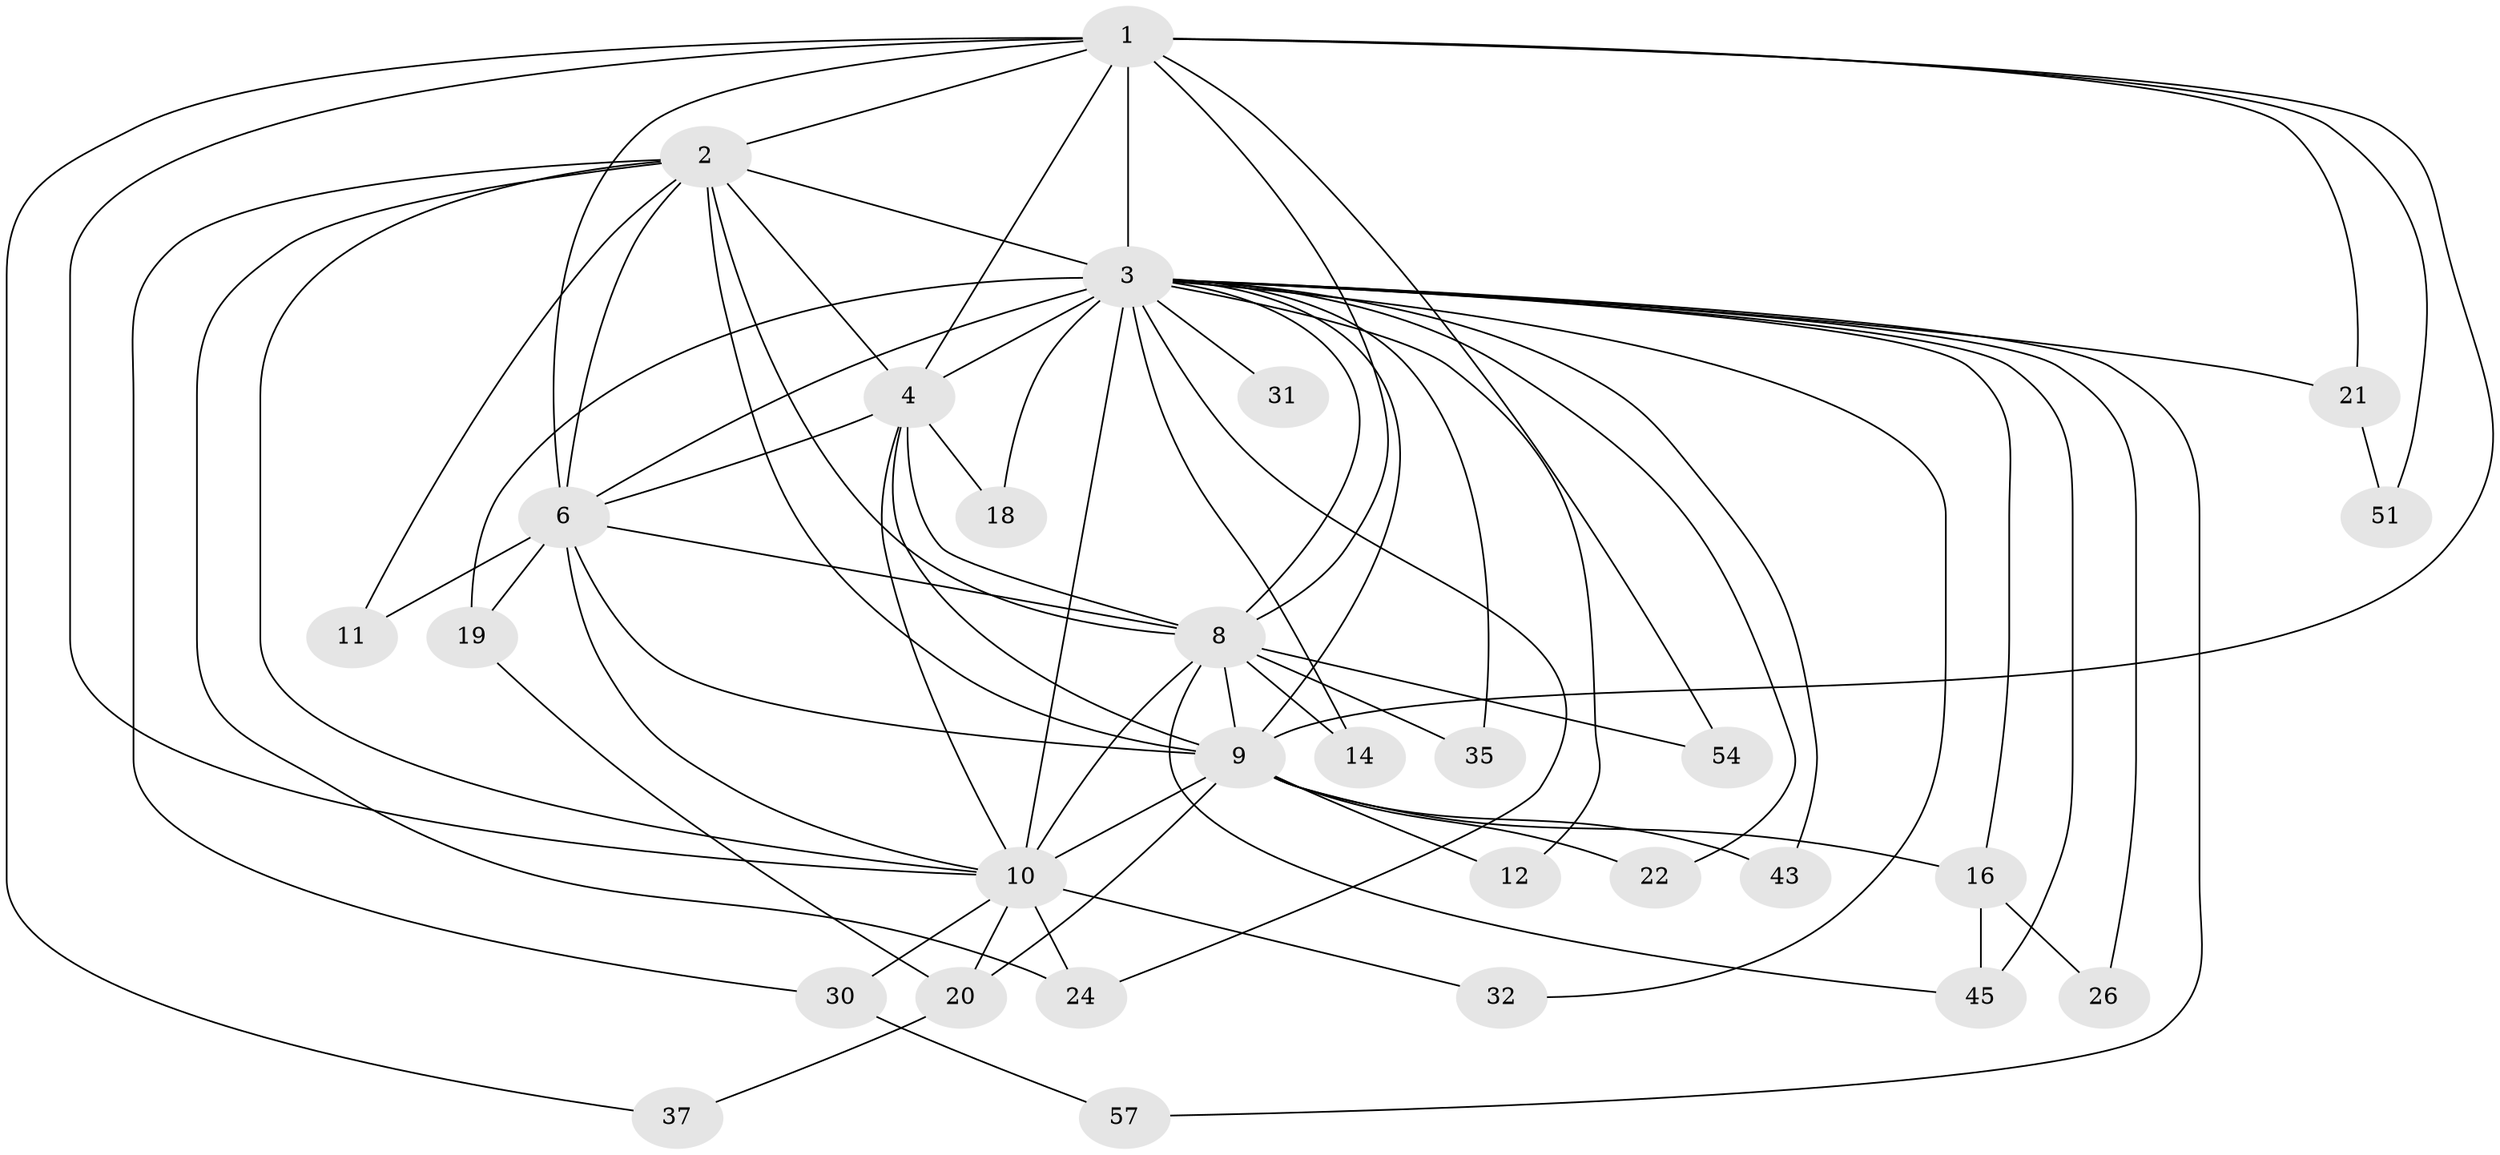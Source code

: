 // original degree distribution, {15: 0.034482758620689655, 14: 0.017241379310344827, 20: 0.017241379310344827, 21: 0.017241379310344827, 13: 0.017241379310344827, 19: 0.034482758620689655, 16: 0.017241379310344827, 17: 0.017241379310344827, 2: 0.603448275862069, 4: 0.06896551724137931, 3: 0.15517241379310345}
// Generated by graph-tools (version 1.1) at 2025/17/03/04/25 18:17:51]
// undirected, 29 vertices, 72 edges
graph export_dot {
graph [start="1"]
  node [color=gray90,style=filled];
  1;
  2 [super="+39+15+38"];
  3 [super="+23+5"];
  4 [super="+49+50+42+27+28+44+34"];
  6;
  8 [super="+25+17"];
  9;
  10;
  11;
  12;
  14;
  16;
  18;
  19;
  20 [super="+36"];
  21;
  22;
  24;
  26;
  30;
  31;
  32;
  35;
  37;
  43;
  45 [super="+58"];
  51;
  54;
  57;
  1 -- 2;
  1 -- 3 [weight=3];
  1 -- 4 [weight=3];
  1 -- 6;
  1 -- 8;
  1 -- 9;
  1 -- 10;
  1 -- 21;
  1 -- 37;
  1 -- 51;
  1 -- 54;
  2 -- 3 [weight=3];
  2 -- 4 [weight=3];
  2 -- 6 [weight=2];
  2 -- 8;
  2 -- 9 [weight=2];
  2 -- 10;
  2 -- 11;
  2 -- 30;
  2 -- 24;
  3 -- 4 [weight=6];
  3 -- 6 [weight=4];
  3 -- 8 [weight=4];
  3 -- 9 [weight=7];
  3 -- 10 [weight=4];
  3 -- 14;
  3 -- 18 [weight=2];
  3 -- 32;
  3 -- 43;
  3 -- 12;
  3 -- 16;
  3 -- 19 [weight=2];
  3 -- 21;
  3 -- 22;
  3 -- 24;
  3 -- 26;
  3 -- 31;
  3 -- 35;
  3 -- 45;
  3 -- 57;
  4 -- 6;
  4 -- 8;
  4 -- 9;
  4 -- 10 [weight=2];
  4 -- 18 [weight=2];
  6 -- 8;
  6 -- 9;
  6 -- 10;
  6 -- 11;
  6 -- 19;
  8 -- 9;
  8 -- 10 [weight=3];
  8 -- 14;
  8 -- 35;
  8 -- 45;
  8 -- 54;
  9 -- 10;
  9 -- 12;
  9 -- 16;
  9 -- 22;
  9 -- 43;
  9 -- 20;
  10 -- 20;
  10 -- 24;
  10 -- 30;
  10 -- 32;
  16 -- 26;
  16 -- 45;
  19 -- 20;
  20 -- 37;
  21 -- 51;
  30 -- 57;
}
